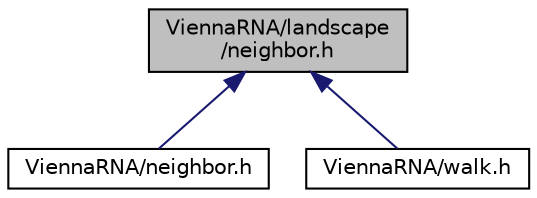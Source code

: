 digraph "ViennaRNA/landscape/neighbor.h"
{
 // INTERACTIVE_SVG=YES
 // LATEX_PDF_SIZE
  bgcolor="transparent";
  edge [fontname="Helvetica",fontsize="10",labelfontname="Helvetica",labelfontsize="10"];
  node [fontname="Helvetica",fontsize="10",shape=record];
  Node18 [label="ViennaRNA/landscape\l/neighbor.h",height=0.2,width=0.4,color="black", fillcolor="grey75", style="filled", fontcolor="black",tooltip="Methods to compute the neighbors of an RNA secondary structure."];
  Node18 -> Node19 [dir="back",color="midnightblue",fontsize="10",style="solid",fontname="Helvetica"];
  Node19 [label="ViennaRNA/neighbor.h",height=0.2,width=0.4,color="black",URL="$neighbor_8h.html",tooltip="Use ViennaRNA/landscape/neighbor.h instead."];
  Node18 -> Node20 [dir="back",color="midnightblue",fontsize="10",style="solid",fontname="Helvetica"];
  Node20 [label="ViennaRNA/walk.h",height=0.2,width=0.4,color="black",URL="$walk_8h.html",tooltip="Use ViennaRNA/landscape/walk.h instead."];
}
